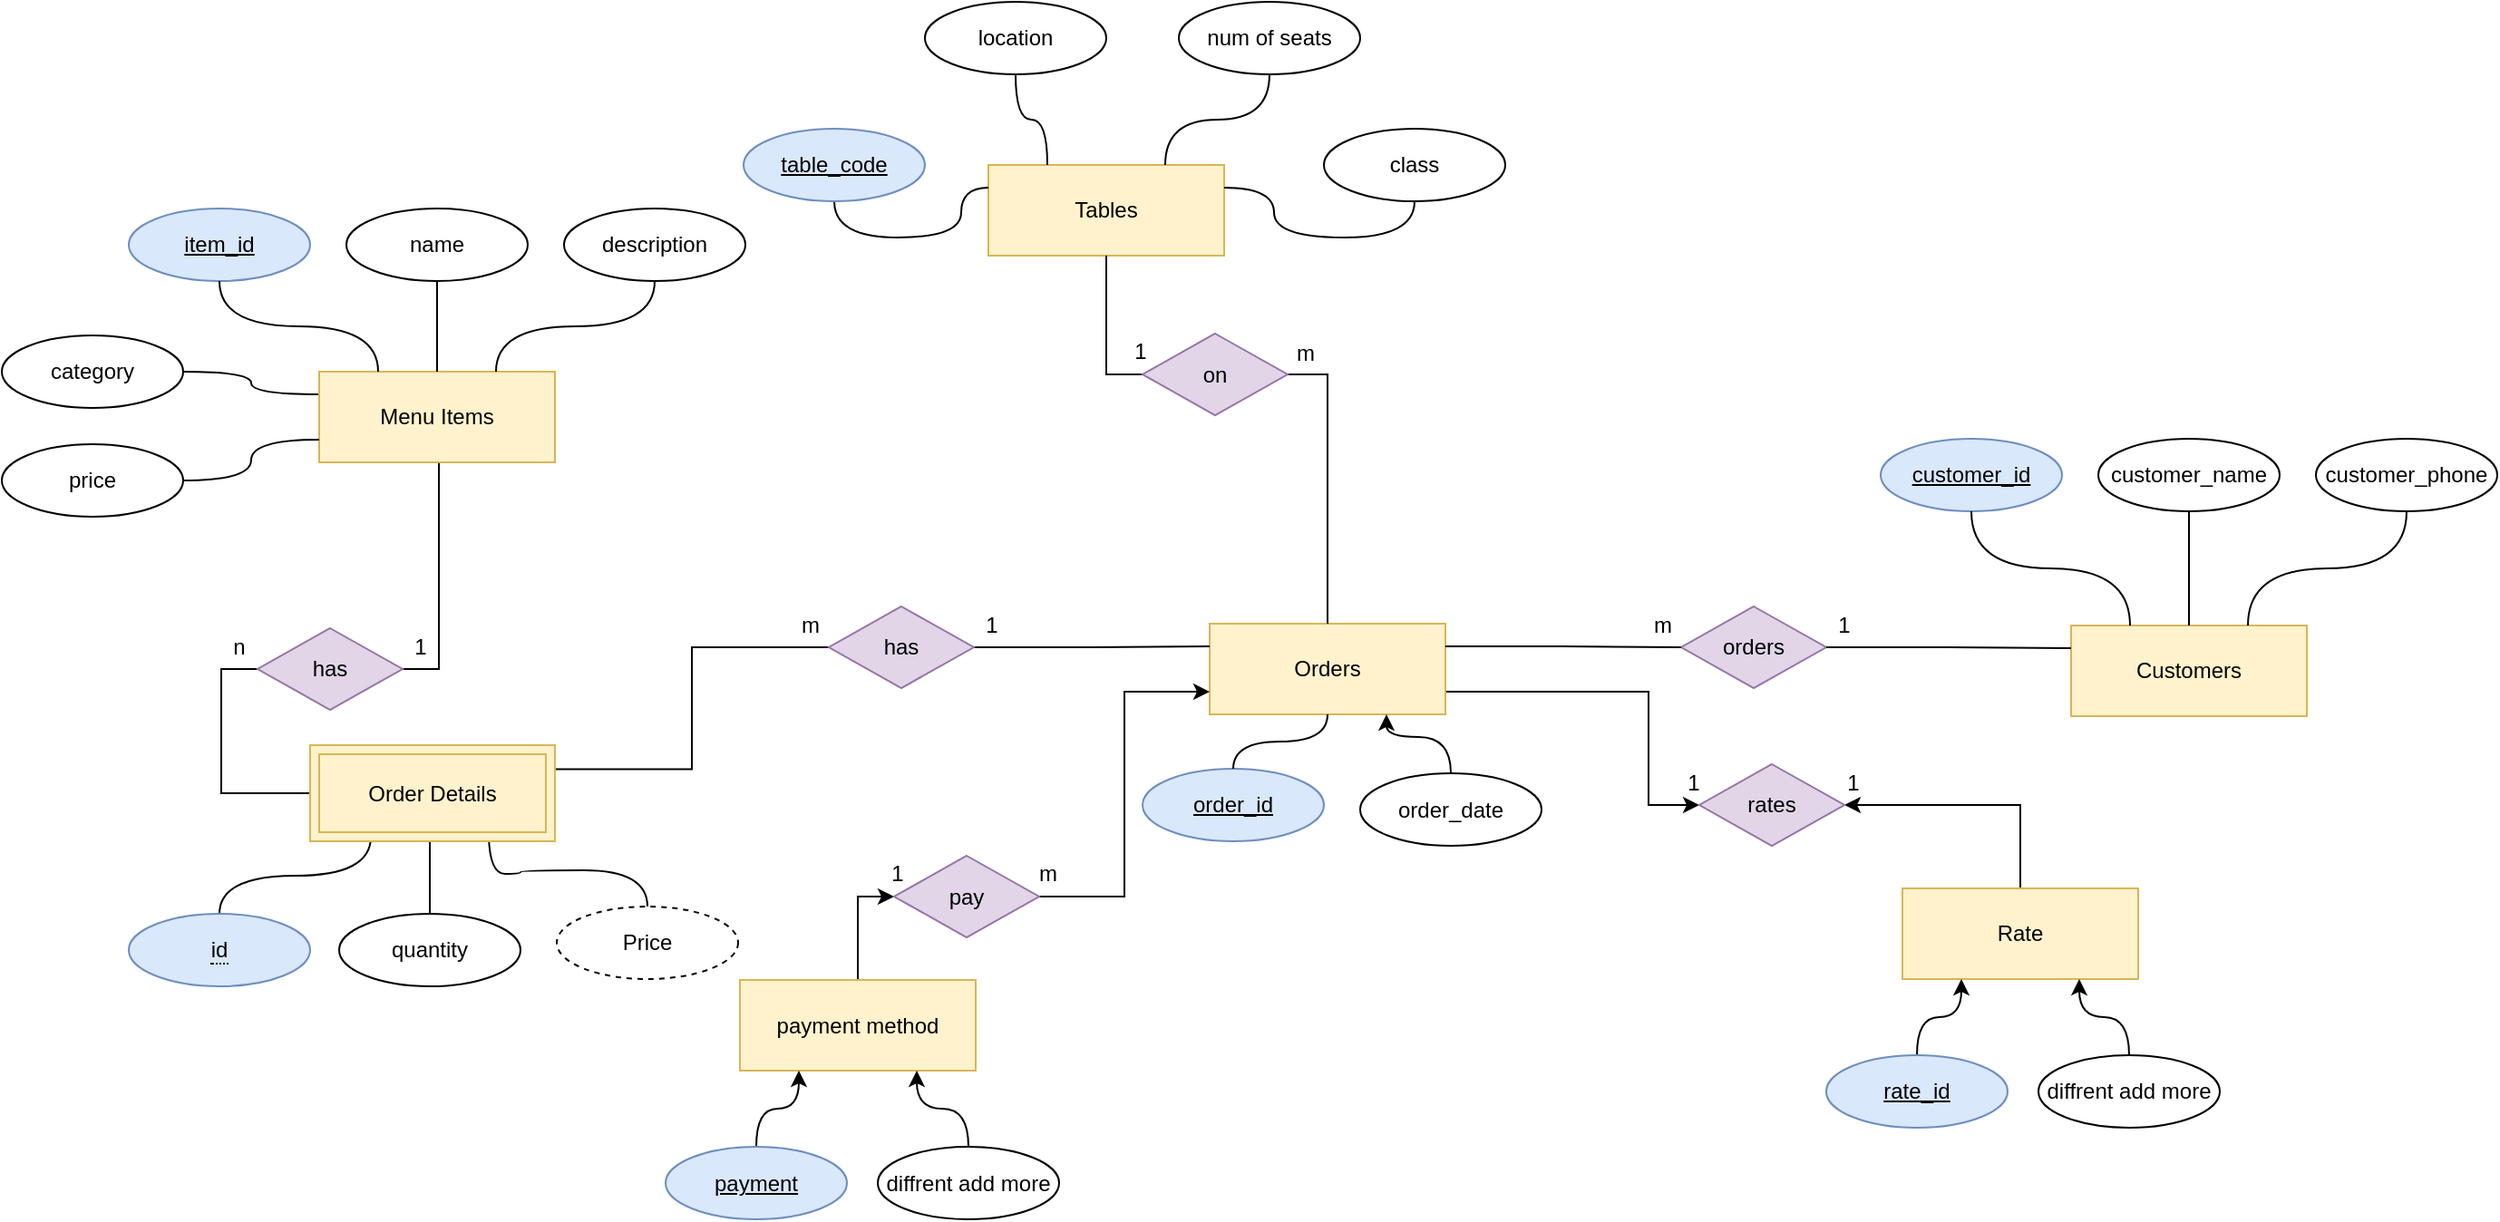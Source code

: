 <mxfile version="24.2.1" type="github">
  <diagram name="Page-1" id="CKj48DAWiWCRyITGraYO">
    <mxGraphModel dx="1843" dy="807" grid="1" gridSize="10" guides="1" tooltips="1" connect="1" arrows="1" fold="1" page="1" pageScale="1" pageWidth="1500" pageHeight="1400" math="0" shadow="0">
      <root>
        <mxCell id="0" />
        <mxCell id="1" parent="0" />
        <mxCell id="1pBHq02dKkBtK17RjuQz-1" value="Customers" style="whiteSpace=wrap;html=1;align=center;fillColor=#fff2cc;strokeColor=#d6b656;" parent="1" vertex="1">
          <mxGeometry x="1176" y="394" width="130" height="50" as="geometry" />
        </mxCell>
        <mxCell id="1pBHq02dKkBtK17RjuQz-2" value="customer_id" style="ellipse;whiteSpace=wrap;html=1;align=center;fontStyle=4;fillColor=#dae8fc;strokeColor=#6c8ebf;" parent="1" vertex="1">
          <mxGeometry x="1071" y="291" width="100" height="40" as="geometry" />
        </mxCell>
        <mxCell id="1pBHq02dKkBtK17RjuQz-3" value="customer_name" style="ellipse;whiteSpace=wrap;html=1;align=center;" parent="1" vertex="1">
          <mxGeometry x="1191" y="291" width="100" height="40" as="geometry" />
        </mxCell>
        <mxCell id="1pBHq02dKkBtK17RjuQz-4" value="customer_phone" style="ellipse;whiteSpace=wrap;html=1;align=center;" parent="1" vertex="1">
          <mxGeometry x="1311" y="291" width="100" height="40" as="geometry" />
        </mxCell>
        <mxCell id="1pBHq02dKkBtK17RjuQz-6" value="" style="endArrow=none;html=1;rounded=0;exitX=0.5;exitY=1;exitDx=0;exitDy=0;entryX=0.25;entryY=0;entryDx=0;entryDy=0;edgeStyle=orthogonalEdgeStyle;curved=1;" parent="1" source="1pBHq02dKkBtK17RjuQz-2" target="1pBHq02dKkBtK17RjuQz-1" edge="1">
          <mxGeometry width="50" height="50" relative="1" as="geometry">
            <mxPoint x="1201" y="441" as="sourcePoint" />
            <mxPoint x="1251" y="391" as="targetPoint" />
          </mxGeometry>
        </mxCell>
        <mxCell id="1pBHq02dKkBtK17RjuQz-7" value="" style="endArrow=none;html=1;rounded=0;exitX=0.5;exitY=1;exitDx=0;exitDy=0;entryX=0.5;entryY=0;entryDx=0;entryDy=0;edgeStyle=orthogonalEdgeStyle;curved=1;" parent="1" source="1pBHq02dKkBtK17RjuQz-3" target="1pBHq02dKkBtK17RjuQz-1" edge="1">
          <mxGeometry width="50" height="50" relative="1" as="geometry">
            <mxPoint x="1201" y="441" as="sourcePoint" />
            <mxPoint x="1251" y="391" as="targetPoint" />
          </mxGeometry>
        </mxCell>
        <mxCell id="1pBHq02dKkBtK17RjuQz-8" value="" style="endArrow=none;html=1;rounded=0;exitX=0.5;exitY=1;exitDx=0;exitDy=0;entryX=0.75;entryY=0;entryDx=0;entryDy=0;edgeStyle=orthogonalEdgeStyle;curved=1;" parent="1" source="1pBHq02dKkBtK17RjuQz-4" target="1pBHq02dKkBtK17RjuQz-1" edge="1">
          <mxGeometry width="50" height="50" relative="1" as="geometry">
            <mxPoint x="1201" y="441" as="sourcePoint" />
            <mxPoint x="1251" y="391" as="targetPoint" />
          </mxGeometry>
        </mxCell>
        <mxCell id="Eqx65Gs6gH6JzsVylJfH-11" style="edgeStyle=orthogonalEdgeStyle;rounded=0;orthogonalLoop=1;jettySize=auto;html=1;exitX=1;exitY=0.75;exitDx=0;exitDy=0;entryX=0;entryY=0.5;entryDx=0;entryDy=0;" parent="1" source="1pBHq02dKkBtK17RjuQz-9" target="Eqx65Gs6gH6JzsVylJfH-9" edge="1">
          <mxGeometry relative="1" as="geometry">
            <Array as="points">
              <mxPoint x="943" y="431" />
              <mxPoint x="943" y="493" />
            </Array>
          </mxGeometry>
        </mxCell>
        <mxCell id="1pBHq02dKkBtK17RjuQz-9" value="Orders" style="whiteSpace=wrap;html=1;align=center;fillColor=#fff2cc;strokeColor=#d6b656;" parent="1" vertex="1">
          <mxGeometry x="701" y="393" width="130" height="50" as="geometry" />
        </mxCell>
        <mxCell id="1pBHq02dKkBtK17RjuQz-11" value="&lt;u&gt;order_id&lt;/u&gt;" style="ellipse;whiteSpace=wrap;html=1;align=center;fillColor=#dae8fc;strokeColor=#6c8ebf;" parent="1" vertex="1">
          <mxGeometry x="664" y="473" width="100" height="40" as="geometry" />
        </mxCell>
        <mxCell id="1pBHq02dKkBtK17RjuQz-14" value="" style="endArrow=none;html=1;rounded=0;exitX=0.5;exitY=0;exitDx=0;exitDy=0;entryX=0.5;entryY=1;entryDx=0;entryDy=0;edgeStyle=orthogonalEdgeStyle;curved=1;" parent="1" source="1pBHq02dKkBtK17RjuQz-11" target="1pBHq02dKkBtK17RjuQz-9" edge="1">
          <mxGeometry width="50" height="50" relative="1" as="geometry">
            <mxPoint x="726" y="453" as="sourcePoint" />
            <mxPoint x="776" y="403" as="targetPoint" />
          </mxGeometry>
        </mxCell>
        <mxCell id="1pBHq02dKkBtK17RjuQz-16" value="orders" style="shape=rhombus;perimeter=rhombusPerimeter;whiteSpace=wrap;html=1;align=center;fillColor=#e1d5e7;strokeColor=#9673a6;" parent="1" vertex="1">
          <mxGeometry x="961" y="383.5" width="80" height="45" as="geometry" />
        </mxCell>
        <mxCell id="1pBHq02dKkBtK17RjuQz-17" value="" style="endArrow=none;html=1;rounded=0;exitX=1;exitY=0.25;exitDx=0;exitDy=0;entryX=0;entryY=0.5;entryDx=0;entryDy=0;edgeStyle=orthogonalEdgeStyle;" parent="1" source="1pBHq02dKkBtK17RjuQz-9" target="1pBHq02dKkBtK17RjuQz-16" edge="1">
          <mxGeometry relative="1" as="geometry">
            <mxPoint x="921" y="403" as="sourcePoint" />
            <mxPoint x="1081" y="403" as="targetPoint" />
          </mxGeometry>
        </mxCell>
        <mxCell id="1pBHq02dKkBtK17RjuQz-18" value="" style="endArrow=none;html=1;rounded=0;entryX=0;entryY=0.25;entryDx=0;entryDy=0;exitX=1;exitY=0.5;exitDx=0;exitDy=0;edgeStyle=orthogonalEdgeStyle;" parent="1" source="1pBHq02dKkBtK17RjuQz-16" target="1pBHq02dKkBtK17RjuQz-1" edge="1">
          <mxGeometry relative="1" as="geometry">
            <mxPoint x="921" y="391" as="sourcePoint" />
            <mxPoint x="1081" y="391" as="targetPoint" />
          </mxGeometry>
        </mxCell>
        <mxCell id="1pBHq02dKkBtK17RjuQz-19" value="1" style="text;html=1;strokeColor=none;fillColor=none;align=center;verticalAlign=middle;whiteSpace=wrap;rounded=0;" parent="1" vertex="1">
          <mxGeometry x="1041" y="383.5" width="20" height="20" as="geometry" />
        </mxCell>
        <mxCell id="1pBHq02dKkBtK17RjuQz-22" value="m" style="text;html=1;strokeColor=none;fillColor=none;align=center;verticalAlign=middle;whiteSpace=wrap;rounded=0;" parent="1" vertex="1">
          <mxGeometry x="941" y="383.5" width="20" height="20" as="geometry" />
        </mxCell>
        <mxCell id="1pBHq02dKkBtK17RjuQz-91" style="edgeStyle=orthogonalEdgeStyle;rounded=0;orthogonalLoop=1;jettySize=auto;html=1;entryX=0;entryY=0.5;entryDx=0;entryDy=0;endArrow=none;endFill=0;exitX=0;exitY=0.5;exitDx=0;exitDy=0;" parent="1" source="1pBHq02dKkBtK17RjuQz-92" target="1pBHq02dKkBtK17RjuQz-44" edge="1">
          <mxGeometry relative="1" as="geometry">
            <mxPoint x="181" y="483" as="sourcePoint" />
          </mxGeometry>
        </mxCell>
        <mxCell id="1pBHq02dKkBtK17RjuQz-89" style="edgeStyle=orthogonalEdgeStyle;rounded=0;orthogonalLoop=1;jettySize=auto;html=1;exitX=0.5;exitY=0;exitDx=0;exitDy=0;entryX=0.25;entryY=1;entryDx=0;entryDy=0;curved=1;endArrow=none;endFill=0;" parent="1" source="1pBHq02dKkBtK17RjuQz-93" edge="1">
          <mxGeometry relative="1" as="geometry">
            <mxPoint x="151" y="549" as="sourcePoint" />
            <mxPoint x="238.5" y="510" as="targetPoint" />
          </mxGeometry>
        </mxCell>
        <mxCell id="1pBHq02dKkBtK17RjuQz-88" style="edgeStyle=orthogonalEdgeStyle;rounded=0;orthogonalLoop=1;jettySize=auto;html=1;exitX=0.5;exitY=0;exitDx=0;exitDy=0;entryX=0.5;entryY=1;entryDx=0;entryDy=0;endArrow=none;endFill=0;" parent="1" source="1pBHq02dKkBtK17RjuQz-26" edge="1">
          <mxGeometry relative="1" as="geometry">
            <mxPoint x="271" y="510" as="targetPoint" />
          </mxGeometry>
        </mxCell>
        <mxCell id="1pBHq02dKkBtK17RjuQz-26" value="quantity" style="ellipse;whiteSpace=wrap;html=1;align=center;" parent="1" vertex="1">
          <mxGeometry x="221" y="553" width="100" height="40" as="geometry" />
        </mxCell>
        <mxCell id="1pBHq02dKkBtK17RjuQz-35" style="edgeStyle=orthogonalEdgeStyle;rounded=0;orthogonalLoop=1;jettySize=auto;html=1;exitX=1;exitY=0.5;exitDx=0;exitDy=0;entryX=0;entryY=0.25;entryDx=0;entryDy=0;endArrow=none;endFill=0;" parent="1" source="1pBHq02dKkBtK17RjuQz-31" target="1pBHq02dKkBtK17RjuQz-9" edge="1">
          <mxGeometry relative="1" as="geometry">
            <mxPoint x="621" y="418.19" as="targetPoint" />
          </mxGeometry>
        </mxCell>
        <mxCell id="1pBHq02dKkBtK17RjuQz-36" style="edgeStyle=orthogonalEdgeStyle;rounded=0;orthogonalLoop=1;jettySize=auto;html=1;exitX=0;exitY=0.5;exitDx=0;exitDy=0;endArrow=none;endFill=0;entryX=1;entryY=0.25;entryDx=0;entryDy=0;" parent="1" source="1pBHq02dKkBtK17RjuQz-31" target="1pBHq02dKkBtK17RjuQz-92" edge="1">
          <mxGeometry relative="1" as="geometry">
            <mxPoint x="361" y="473" as="targetPoint" />
          </mxGeometry>
        </mxCell>
        <mxCell id="1pBHq02dKkBtK17RjuQz-31" value="has" style="shape=rhombus;perimeter=rhombusPerimeter;whiteSpace=wrap;html=1;align=center;fillColor=#e1d5e7;strokeColor=#9673a6;" parent="1" vertex="1">
          <mxGeometry x="491" y="383.5" width="80" height="45" as="geometry" />
        </mxCell>
        <mxCell id="1pBHq02dKkBtK17RjuQz-32" value="1" style="text;html=1;strokeColor=none;fillColor=none;align=center;verticalAlign=middle;whiteSpace=wrap;rounded=0;" parent="1" vertex="1">
          <mxGeometry x="571" y="383.5" width="20" height="20" as="geometry" />
        </mxCell>
        <mxCell id="1pBHq02dKkBtK17RjuQz-33" value="m" style="text;html=1;strokeColor=none;fillColor=none;align=center;verticalAlign=middle;whiteSpace=wrap;rounded=0;" parent="1" vertex="1">
          <mxGeometry x="471" y="383.5" width="20" height="20" as="geometry" />
        </mxCell>
        <mxCell id="1pBHq02dKkBtK17RjuQz-87" style="edgeStyle=orthogonalEdgeStyle;rounded=0;orthogonalLoop=1;jettySize=auto;html=1;exitX=0.5;exitY=0;exitDx=0;exitDy=0;entryX=0.75;entryY=1;entryDx=0;entryDy=0;curved=1;endArrow=none;endFill=0;" parent="1" source="1pBHq02dKkBtK17RjuQz-34" edge="1">
          <mxGeometry relative="1" as="geometry">
            <mxPoint x="303.5" y="510" as="targetPoint" />
          </mxGeometry>
        </mxCell>
        <mxCell id="1pBHq02dKkBtK17RjuQz-34" value="Price" style="ellipse;whiteSpace=wrap;html=1;align=center;dashed=1;" parent="1" vertex="1">
          <mxGeometry x="341" y="549" width="100" height="40" as="geometry" />
        </mxCell>
        <mxCell id="1pBHq02dKkBtK17RjuQz-55" style="edgeStyle=orthogonalEdgeStyle;rounded=0;orthogonalLoop=1;jettySize=auto;html=1;exitX=0;exitY=0.25;exitDx=0;exitDy=0;entryX=1;entryY=0.5;entryDx=0;entryDy=0;curved=1;endArrow=none;endFill=0;" parent="1" source="1pBHq02dKkBtK17RjuQz-37" target="1pBHq02dKkBtK17RjuQz-51" edge="1">
          <mxGeometry relative="1" as="geometry" />
        </mxCell>
        <mxCell id="1pBHq02dKkBtK17RjuQz-90" style="edgeStyle=orthogonalEdgeStyle;rounded=0;orthogonalLoop=1;jettySize=auto;html=1;exitX=0.5;exitY=1;exitDx=0;exitDy=0;entryX=1;entryY=0.5;entryDx=0;entryDy=0;endArrow=none;endFill=0;" parent="1" source="1pBHq02dKkBtK17RjuQz-37" target="1pBHq02dKkBtK17RjuQz-44" edge="1">
          <mxGeometry relative="1" as="geometry">
            <Array as="points">
              <mxPoint x="246" y="304" />
              <mxPoint x="276" y="304" />
              <mxPoint x="276" y="418" />
            </Array>
          </mxGeometry>
        </mxCell>
        <mxCell id="1pBHq02dKkBtK17RjuQz-37" value="Menu Items" style="whiteSpace=wrap;html=1;align=center;fillColor=#fff2cc;strokeColor=#d6b656;" parent="1" vertex="1">
          <mxGeometry x="210" y="254" width="130" height="50" as="geometry" />
        </mxCell>
        <mxCell id="1pBHq02dKkBtK17RjuQz-38" value="item_id" style="ellipse;whiteSpace=wrap;html=1;align=center;fontStyle=4;fillColor=#dae8fc;strokeColor=#6c8ebf;" parent="1" vertex="1">
          <mxGeometry x="105" y="164" width="100" height="40" as="geometry" />
        </mxCell>
        <mxCell id="1pBHq02dKkBtK17RjuQz-39" value="name" style="ellipse;whiteSpace=wrap;html=1;align=center;" parent="1" vertex="1">
          <mxGeometry x="225" y="164" width="100" height="40" as="geometry" />
        </mxCell>
        <mxCell id="1pBHq02dKkBtK17RjuQz-40" value="" style="endArrow=none;html=1;rounded=0;exitX=0.5;exitY=1;exitDx=0;exitDy=0;entryX=0.25;entryY=0;entryDx=0;entryDy=0;edgeStyle=orthogonalEdgeStyle;curved=1;" parent="1" source="1pBHq02dKkBtK17RjuQz-38" target="1pBHq02dKkBtK17RjuQz-37" edge="1">
          <mxGeometry width="50" height="50" relative="1" as="geometry">
            <mxPoint x="235" y="314" as="sourcePoint" />
            <mxPoint x="285" y="264" as="targetPoint" />
          </mxGeometry>
        </mxCell>
        <mxCell id="1pBHq02dKkBtK17RjuQz-41" value="" style="endArrow=none;html=1;rounded=0;exitX=0.5;exitY=1;exitDx=0;exitDy=0;entryX=0.5;entryY=0;entryDx=0;entryDy=0;edgeStyle=orthogonalEdgeStyle;curved=1;" parent="1" source="1pBHq02dKkBtK17RjuQz-39" target="1pBHq02dKkBtK17RjuQz-37" edge="1">
          <mxGeometry width="50" height="50" relative="1" as="geometry">
            <mxPoint x="235" y="314" as="sourcePoint" />
            <mxPoint x="285" y="264" as="targetPoint" />
          </mxGeometry>
        </mxCell>
        <mxCell id="1pBHq02dKkBtK17RjuQz-42" value="" style="endArrow=none;html=1;rounded=0;exitX=0.5;exitY=1;exitDx=0;exitDy=0;entryX=0.75;entryY=0;entryDx=0;entryDy=0;edgeStyle=orthogonalEdgeStyle;curved=1;" parent="1" source="1pBHq02dKkBtK17RjuQz-49" target="1pBHq02dKkBtK17RjuQz-37" edge="1">
          <mxGeometry width="50" height="50" relative="1" as="geometry">
            <mxPoint x="395.0" y="204" as="sourcePoint" />
            <mxPoint x="285" y="264" as="targetPoint" />
          </mxGeometry>
        </mxCell>
        <mxCell id="1pBHq02dKkBtK17RjuQz-44" value="has" style="shape=rhombus;perimeter=rhombusPerimeter;whiteSpace=wrap;html=1;align=center;fillColor=#e1d5e7;strokeColor=#9673a6;" parent="1" vertex="1">
          <mxGeometry x="176" y="395.5" width="80" height="45" as="geometry" />
        </mxCell>
        <mxCell id="1pBHq02dKkBtK17RjuQz-45" value="1" style="text;html=1;strokeColor=none;fillColor=none;align=center;verticalAlign=middle;whiteSpace=wrap;rounded=0;" parent="1" vertex="1">
          <mxGeometry x="256" y="395.5" width="20" height="20" as="geometry" />
        </mxCell>
        <mxCell id="1pBHq02dKkBtK17RjuQz-46" value="n" style="text;html=1;strokeColor=none;fillColor=none;align=center;verticalAlign=middle;whiteSpace=wrap;rounded=0;" parent="1" vertex="1">
          <mxGeometry x="156" y="395.5" width="20" height="20" as="geometry" />
        </mxCell>
        <mxCell id="1pBHq02dKkBtK17RjuQz-49" value="description" style="ellipse;whiteSpace=wrap;html=1;align=center;" parent="1" vertex="1">
          <mxGeometry x="345" y="164" width="100" height="40" as="geometry" />
        </mxCell>
        <mxCell id="1pBHq02dKkBtK17RjuQz-51" value="category" style="ellipse;whiteSpace=wrap;html=1;align=center;" parent="1" vertex="1">
          <mxGeometry x="35" y="234" width="100" height="40" as="geometry" />
        </mxCell>
        <mxCell id="1pBHq02dKkBtK17RjuQz-56" style="edgeStyle=orthogonalEdgeStyle;rounded=0;orthogonalLoop=1;jettySize=auto;html=1;exitX=1;exitY=0.5;exitDx=0;exitDy=0;entryX=0;entryY=0.75;entryDx=0;entryDy=0;curved=1;endArrow=none;endFill=0;" parent="1" source="1pBHq02dKkBtK17RjuQz-52" target="1pBHq02dKkBtK17RjuQz-37" edge="1">
          <mxGeometry relative="1" as="geometry" />
        </mxCell>
        <mxCell id="1pBHq02dKkBtK17RjuQz-52" value="price" style="ellipse;whiteSpace=wrap;html=1;align=center;" parent="1" vertex="1">
          <mxGeometry x="35" y="294" width="100" height="40" as="geometry" />
        </mxCell>
        <mxCell id="1pBHq02dKkBtK17RjuQz-110" style="edgeStyle=orthogonalEdgeStyle;rounded=0;orthogonalLoop=1;jettySize=auto;html=1;exitX=0.5;exitY=0;exitDx=0;exitDy=0;entryX=0.75;entryY=1;entryDx=0;entryDy=0;curved=1;" parent="1" source="1pBHq02dKkBtK17RjuQz-57" target="1pBHq02dKkBtK17RjuQz-9" edge="1">
          <mxGeometry relative="1" as="geometry" />
        </mxCell>
        <mxCell id="1pBHq02dKkBtK17RjuQz-57" value="order_date" style="ellipse;whiteSpace=wrap;html=1;align=center;" parent="1" vertex="1">
          <mxGeometry x="784" y="475.5" width="100" height="40" as="geometry" />
        </mxCell>
        <mxCell id="1pBHq02dKkBtK17RjuQz-60" value="Tables" style="whiteSpace=wrap;html=1;align=center;fillColor=#fff2cc;strokeColor=#d6b656;" parent="1" vertex="1">
          <mxGeometry x="579" y="140" width="130" height="50" as="geometry" />
        </mxCell>
        <mxCell id="1pBHq02dKkBtK17RjuQz-82" style="edgeStyle=orthogonalEdgeStyle;rounded=0;orthogonalLoop=1;jettySize=auto;html=1;exitX=0.5;exitY=1;exitDx=0;exitDy=0;entryX=0;entryY=0.25;entryDx=0;entryDy=0;curved=1;endArrow=none;endFill=0;" parent="1" source="1pBHq02dKkBtK17RjuQz-61" target="1pBHq02dKkBtK17RjuQz-60" edge="1">
          <mxGeometry relative="1" as="geometry" />
        </mxCell>
        <mxCell id="1pBHq02dKkBtK17RjuQz-61" value="table_code" style="ellipse;whiteSpace=wrap;html=1;align=center;fontStyle=4;fillColor=#dae8fc;strokeColor=#6c8ebf;" parent="1" vertex="1">
          <mxGeometry x="444" y="120" width="100" height="40" as="geometry" />
        </mxCell>
        <mxCell id="1pBHq02dKkBtK17RjuQz-83" style="edgeStyle=orthogonalEdgeStyle;rounded=0;orthogonalLoop=1;jettySize=auto;html=1;exitX=0.5;exitY=1;exitDx=0;exitDy=0;entryX=0.25;entryY=0;entryDx=0;entryDy=0;curved=1;endArrow=none;endFill=0;" parent="1" source="1pBHq02dKkBtK17RjuQz-62" target="1pBHq02dKkBtK17RjuQz-60" edge="1">
          <mxGeometry relative="1" as="geometry" />
        </mxCell>
        <mxCell id="1pBHq02dKkBtK17RjuQz-62" value="location" style="ellipse;whiteSpace=wrap;html=1;align=center;" parent="1" vertex="1">
          <mxGeometry x="544" y="50" width="100" height="40" as="geometry" />
        </mxCell>
        <mxCell id="1pBHq02dKkBtK17RjuQz-78" style="edgeStyle=orthogonalEdgeStyle;rounded=0;orthogonalLoop=1;jettySize=auto;html=1;exitX=0.5;exitY=1;exitDx=0;exitDy=0;entryX=0.75;entryY=0;entryDx=0;entryDy=0;endArrow=none;endFill=0;curved=1;" parent="1" source="1pBHq02dKkBtK17RjuQz-63" target="1pBHq02dKkBtK17RjuQz-60" edge="1">
          <mxGeometry relative="1" as="geometry" />
        </mxCell>
        <mxCell id="1pBHq02dKkBtK17RjuQz-63" value="num of seats" style="ellipse;whiteSpace=wrap;html=1;align=center;" parent="1" vertex="1">
          <mxGeometry x="684" y="50" width="100" height="40" as="geometry" />
        </mxCell>
        <mxCell id="1pBHq02dKkBtK17RjuQz-81" style="edgeStyle=orthogonalEdgeStyle;rounded=0;orthogonalLoop=1;jettySize=auto;html=1;exitX=0.5;exitY=1;exitDx=0;exitDy=0;entryX=1;entryY=0.25;entryDx=0;entryDy=0;curved=1;endArrow=none;endFill=0;" parent="1" source="1pBHq02dKkBtK17RjuQz-67" target="1pBHq02dKkBtK17RjuQz-60" edge="1">
          <mxGeometry relative="1" as="geometry" />
        </mxCell>
        <mxCell id="1pBHq02dKkBtK17RjuQz-67" value="class" style="ellipse;whiteSpace=wrap;html=1;align=center;" parent="1" vertex="1">
          <mxGeometry x="764" y="120" width="100" height="40" as="geometry" />
        </mxCell>
        <mxCell id="1pBHq02dKkBtK17RjuQz-84" style="edgeStyle=orthogonalEdgeStyle;rounded=0;orthogonalLoop=1;jettySize=auto;html=1;exitX=0;exitY=0.5;exitDx=0;exitDy=0;entryX=0.5;entryY=1;entryDx=0;entryDy=0;endArrow=none;endFill=0;" parent="1" source="1pBHq02dKkBtK17RjuQz-73" target="1pBHq02dKkBtK17RjuQz-60" edge="1">
          <mxGeometry relative="1" as="geometry" />
        </mxCell>
        <mxCell id="1pBHq02dKkBtK17RjuQz-86" style="edgeStyle=orthogonalEdgeStyle;rounded=0;orthogonalLoop=1;jettySize=auto;html=1;exitX=1;exitY=0.5;exitDx=0;exitDy=0;entryX=0.5;entryY=0;entryDx=0;entryDy=0;endArrow=none;endFill=0;" parent="1" source="1pBHq02dKkBtK17RjuQz-73" target="1pBHq02dKkBtK17RjuQz-9" edge="1">
          <mxGeometry relative="1" as="geometry" />
        </mxCell>
        <mxCell id="1pBHq02dKkBtK17RjuQz-73" value="on" style="shape=rhombus;perimeter=rhombusPerimeter;whiteSpace=wrap;html=1;align=center;fillColor=#e1d5e7;strokeColor=#9673a6;" parent="1" vertex="1">
          <mxGeometry x="664" y="233" width="80" height="45" as="geometry" />
        </mxCell>
        <mxCell id="1pBHq02dKkBtK17RjuQz-74" value="1" style="text;html=1;strokeColor=none;fillColor=none;align=center;verticalAlign=middle;whiteSpace=wrap;rounded=0;" parent="1" vertex="1">
          <mxGeometry x="653" y="233" width="20" height="20" as="geometry" />
        </mxCell>
        <mxCell id="1pBHq02dKkBtK17RjuQz-75" value="m" style="text;html=1;strokeColor=none;fillColor=none;align=center;verticalAlign=middle;whiteSpace=wrap;rounded=0;" parent="1" vertex="1">
          <mxGeometry x="744" y="234" width="20" height="20" as="geometry" />
        </mxCell>
        <mxCell id="1pBHq02dKkBtK17RjuQz-92" value="Order Details" style="shape=ext;margin=3;double=1;whiteSpace=wrap;html=1;align=center;fillColor=#fff2cc;strokeColor=#d6b656;" parent="1" vertex="1">
          <mxGeometry x="205" y="460" width="135" height="53" as="geometry" />
        </mxCell>
        <mxCell id="1pBHq02dKkBtK17RjuQz-93" value="&lt;span style=&quot;border-bottom: 1px dotted&quot;&gt;id&lt;/span&gt;" style="ellipse;whiteSpace=wrap;html=1;align=center;fillColor=#dae8fc;strokeColor=#6c8ebf;" parent="1" vertex="1">
          <mxGeometry x="105" y="553" width="100" height="40" as="geometry" />
        </mxCell>
        <mxCell id="Eqx65Gs6gH6JzsVylJfH-10" style="edgeStyle=orthogonalEdgeStyle;rounded=0;orthogonalLoop=1;jettySize=auto;html=1;exitX=0.5;exitY=0;exitDx=0;exitDy=0;entryX=1;entryY=0.5;entryDx=0;entryDy=0;" parent="1" source="Eqx65Gs6gH6JzsVylJfH-3" target="Eqx65Gs6gH6JzsVylJfH-9" edge="1">
          <mxGeometry relative="1" as="geometry" />
        </mxCell>
        <mxCell id="Eqx65Gs6gH6JzsVylJfH-3" value="Rate" style="whiteSpace=wrap;html=1;align=center;fillColor=#fff2cc;strokeColor=#d6b656;" parent="1" vertex="1">
          <mxGeometry x="1083" y="539" width="130" height="50" as="geometry" />
        </mxCell>
        <mxCell id="Eqx65Gs6gH6JzsVylJfH-5" style="edgeStyle=orthogonalEdgeStyle;rounded=0;orthogonalLoop=1;jettySize=auto;html=1;exitX=0.5;exitY=0;exitDx=0;exitDy=0;entryX=0.25;entryY=1;entryDx=0;entryDy=0;curved=1;" parent="1" source="Eqx65Gs6gH6JzsVylJfH-4" target="Eqx65Gs6gH6JzsVylJfH-3" edge="1">
          <mxGeometry relative="1" as="geometry" />
        </mxCell>
        <mxCell id="Eqx65Gs6gH6JzsVylJfH-4" value="rate_id" style="ellipse;whiteSpace=wrap;html=1;align=center;fontStyle=4;fillColor=#dae8fc;strokeColor=#6c8ebf;" parent="1" vertex="1">
          <mxGeometry x="1041" y="631" width="100" height="40" as="geometry" />
        </mxCell>
        <mxCell id="Eqx65Gs6gH6JzsVylJfH-7" style="edgeStyle=orthogonalEdgeStyle;rounded=0;orthogonalLoop=1;jettySize=auto;html=1;exitX=0.5;exitY=0;exitDx=0;exitDy=0;entryX=0.75;entryY=1;entryDx=0;entryDy=0;curved=1;" parent="1" source="Eqx65Gs6gH6JzsVylJfH-6" target="Eqx65Gs6gH6JzsVylJfH-3" edge="1">
          <mxGeometry relative="1" as="geometry" />
        </mxCell>
        <mxCell id="Eqx65Gs6gH6JzsVylJfH-6" value="diffrent add more" style="ellipse;whiteSpace=wrap;html=1;align=center;" parent="1" vertex="1">
          <mxGeometry x="1158" y="631" width="100" height="40" as="geometry" />
        </mxCell>
        <mxCell id="Eqx65Gs6gH6JzsVylJfH-9" value="rates" style="shape=rhombus;perimeter=rhombusPerimeter;whiteSpace=wrap;html=1;align=center;fillColor=#e1d5e7;strokeColor=#9673a6;" parent="1" vertex="1">
          <mxGeometry x="971" y="470.5" width="80" height="45" as="geometry" />
        </mxCell>
        <mxCell id="Eqx65Gs6gH6JzsVylJfH-12" value="1" style="text;html=1;strokeColor=none;fillColor=none;align=center;verticalAlign=middle;whiteSpace=wrap;rounded=0;" parent="1" vertex="1">
          <mxGeometry x="1046" y="470.5" width="20" height="20" as="geometry" />
        </mxCell>
        <mxCell id="Eqx65Gs6gH6JzsVylJfH-13" value="1" style="text;html=1;strokeColor=none;fillColor=none;align=center;verticalAlign=middle;whiteSpace=wrap;rounded=0;" parent="1" vertex="1">
          <mxGeometry x="958" y="470.5" width="20" height="20" as="geometry" />
        </mxCell>
        <mxCell id="Eqx65Gs6gH6JzsVylJfH-25" style="edgeStyle=orthogonalEdgeStyle;rounded=0;orthogonalLoop=1;jettySize=auto;html=1;exitX=0.5;exitY=0;exitDx=0;exitDy=0;entryX=0;entryY=0.5;entryDx=0;entryDy=0;" parent="1" source="Eqx65Gs6gH6JzsVylJfH-15" target="Eqx65Gs6gH6JzsVylJfH-20" edge="1">
          <mxGeometry relative="1" as="geometry">
            <mxPoint x="523" y="551" as="targetPoint" />
          </mxGeometry>
        </mxCell>
        <mxCell id="Eqx65Gs6gH6JzsVylJfH-15" value="payment method" style="whiteSpace=wrap;html=1;align=center;fillColor=#fff2cc;strokeColor=#d6b656;" parent="1" vertex="1">
          <mxGeometry x="442" y="589.5" width="130" height="50" as="geometry" />
        </mxCell>
        <mxCell id="Eqx65Gs6gH6JzsVylJfH-16" style="edgeStyle=orthogonalEdgeStyle;rounded=0;orthogonalLoop=1;jettySize=auto;html=1;exitX=0.5;exitY=0;exitDx=0;exitDy=0;entryX=0.25;entryY=1;entryDx=0;entryDy=0;curved=1;" parent="1" source="Eqx65Gs6gH6JzsVylJfH-17" target="Eqx65Gs6gH6JzsVylJfH-15" edge="1">
          <mxGeometry relative="1" as="geometry" />
        </mxCell>
        <mxCell id="Eqx65Gs6gH6JzsVylJfH-17" value="payment" style="ellipse;whiteSpace=wrap;html=1;align=center;fontStyle=4;fillColor=#dae8fc;strokeColor=#6c8ebf;" parent="1" vertex="1">
          <mxGeometry x="401" y="681.5" width="100" height="40" as="geometry" />
        </mxCell>
        <mxCell id="Eqx65Gs6gH6JzsVylJfH-18" style="edgeStyle=orthogonalEdgeStyle;rounded=0;orthogonalLoop=1;jettySize=auto;html=1;exitX=0.5;exitY=0;exitDx=0;exitDy=0;entryX=0.75;entryY=1;entryDx=0;entryDy=0;curved=1;" parent="1" source="Eqx65Gs6gH6JzsVylJfH-19" target="Eqx65Gs6gH6JzsVylJfH-15" edge="1">
          <mxGeometry relative="1" as="geometry" />
        </mxCell>
        <mxCell id="Eqx65Gs6gH6JzsVylJfH-19" value="diffrent add more" style="ellipse;whiteSpace=wrap;html=1;align=center;" parent="1" vertex="1">
          <mxGeometry x="518" y="681.5" width="100" height="40" as="geometry" />
        </mxCell>
        <mxCell id="Eqx65Gs6gH6JzsVylJfH-26" style="edgeStyle=orthogonalEdgeStyle;rounded=0;orthogonalLoop=1;jettySize=auto;html=1;exitX=1;exitY=0.5;exitDx=0;exitDy=0;entryX=0;entryY=0.75;entryDx=0;entryDy=0;" parent="1" source="Eqx65Gs6gH6JzsVylJfH-20" target="1pBHq02dKkBtK17RjuQz-9" edge="1">
          <mxGeometry relative="1" as="geometry" />
        </mxCell>
        <mxCell id="Eqx65Gs6gH6JzsVylJfH-20" value="pay" style="shape=rhombus;perimeter=rhombusPerimeter;whiteSpace=wrap;html=1;align=center;fillColor=#e1d5e7;strokeColor=#9673a6;" parent="1" vertex="1">
          <mxGeometry x="527" y="521" width="80" height="45" as="geometry" />
        </mxCell>
        <mxCell id="Eqx65Gs6gH6JzsVylJfH-21" value="m" style="text;html=1;strokeColor=none;fillColor=none;align=center;verticalAlign=middle;whiteSpace=wrap;rounded=0;" parent="1" vertex="1">
          <mxGeometry x="602" y="521" width="20" height="20" as="geometry" />
        </mxCell>
        <mxCell id="Eqx65Gs6gH6JzsVylJfH-22" value="1" style="text;html=1;strokeColor=none;fillColor=none;align=center;verticalAlign=middle;whiteSpace=wrap;rounded=0;" parent="1" vertex="1">
          <mxGeometry x="519" y="521" width="20" height="20" as="geometry" />
        </mxCell>
      </root>
    </mxGraphModel>
  </diagram>
</mxfile>
